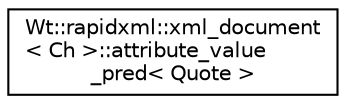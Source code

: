 digraph "Graphical Class Hierarchy"
{
 // LATEX_PDF_SIZE
  edge [fontname="Helvetica",fontsize="10",labelfontname="Helvetica",labelfontsize="10"];
  node [fontname="Helvetica",fontsize="10",shape=record];
  rankdir="LR";
  Node0 [label="Wt::rapidxml::xml_document\l\< Ch \>::attribute_value\l_pred\< Quote \>",height=0.2,width=0.4,color="black", fillcolor="white", style="filled",URL="$structWt_1_1rapidxml_1_1xml__document_1_1attribute__value__pred.html",tooltip=" "];
}

